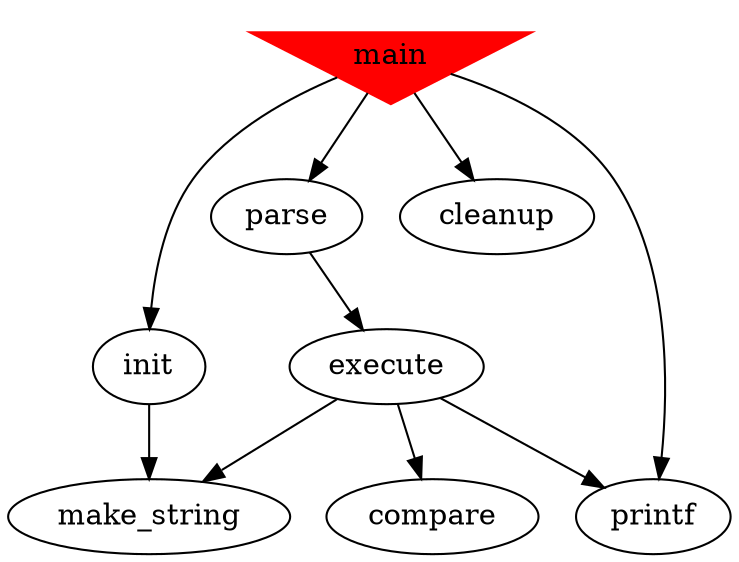 digraph G {
	main -> parse -> execute;
	main -> init;
	main -> cleanup;
	execute -> make_string;
	execute -> printf
	init -> make_string;
	main -> printf;
	execute -> compare;
	main[shape=invtriangle, style=filled, color=red]
}